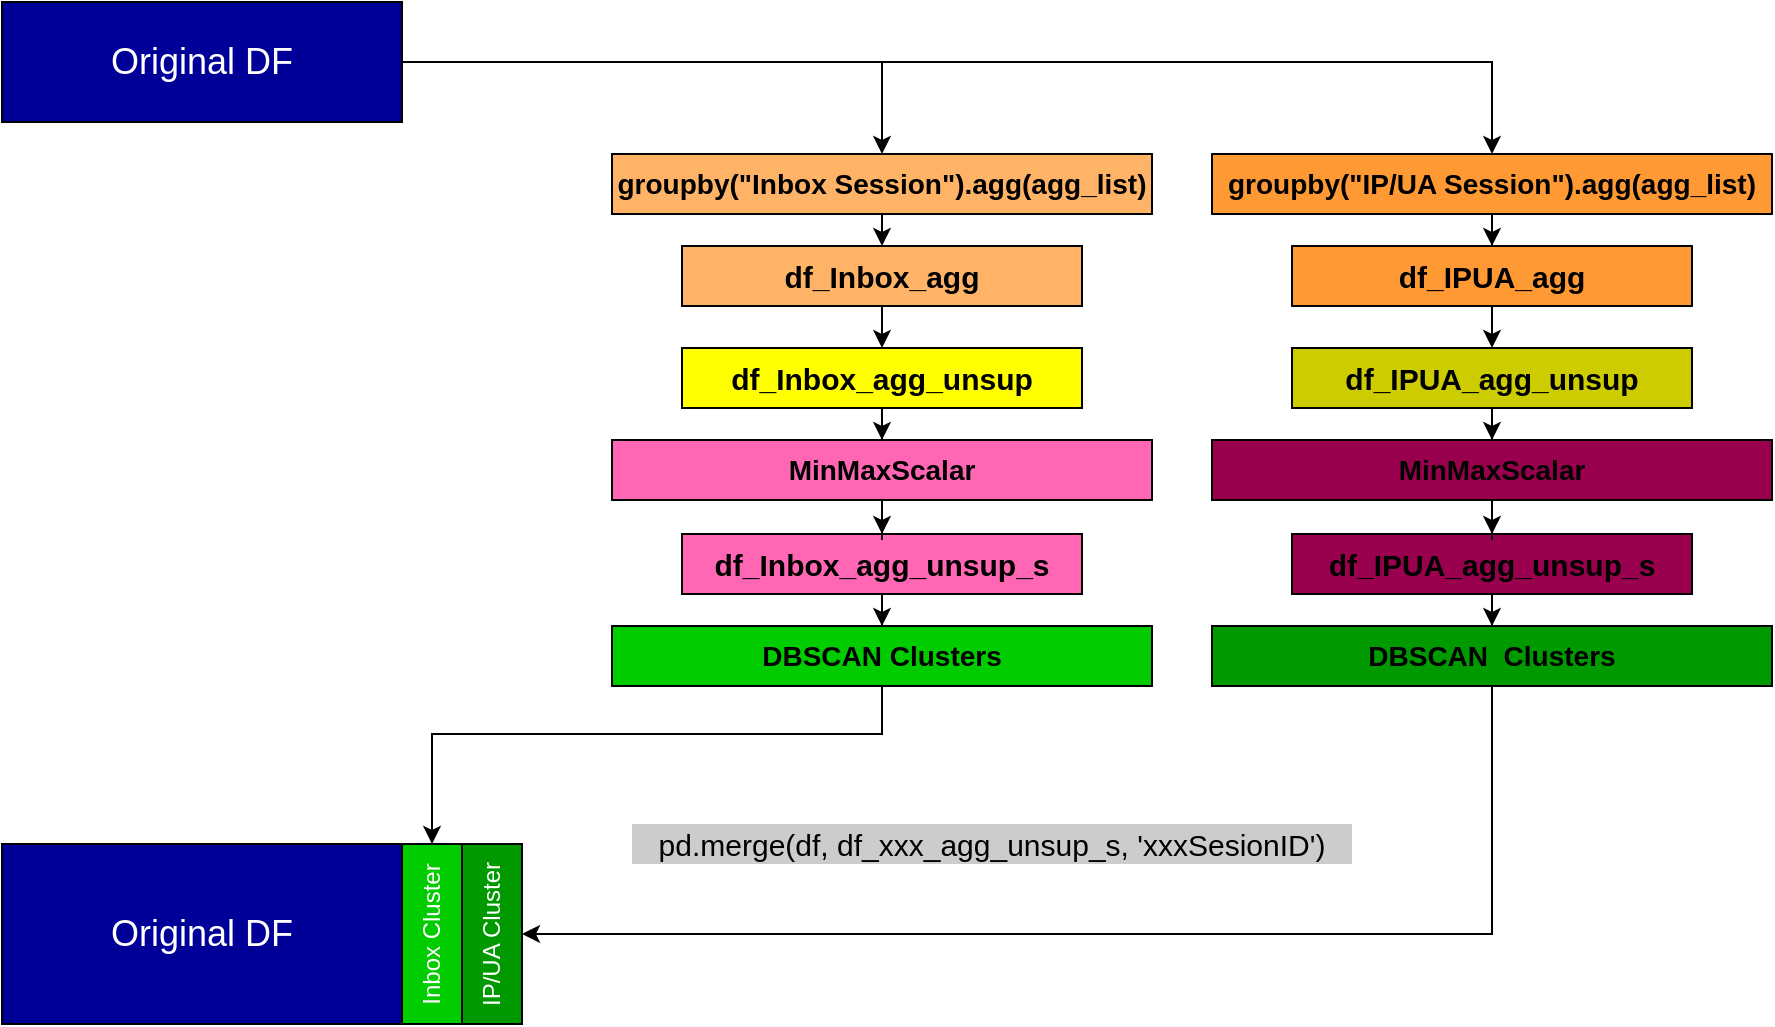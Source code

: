 <mxGraphModel grid="1" gridSize="10" guides="1" tooltips="1" connect="1" arrows="1" fold="1" page="0" pageScale="1" pageWidth="850" pageHeight="1100" background="#ffffff" dx="1191" dy="938"><root><mxCell id="0"/><mxCell id="1" parent="0"/><mxCell id="44" parent="1" edge="1" source="3" target="31" style="edgeStyle=orthogonalEdgeStyle;rounded=0;html=1;exitX=0.5;exitY=1;entryX=0.5;entryY=0;jettySize=auto;orthogonalLoop=1;fontSize=14;"><mxGeometry as="geometry" relative="1"/></mxCell><mxCell id="3" value="&lt;div&gt;&lt;b&gt;groupby(&quot;Inbox Session&quot;).agg(agg_list)&lt;/b&gt;&lt;/div&gt;&lt;div align=&quot;left&quot;&gt;&lt;/div&gt;" parent="1" style="rounded=0;whiteSpace=wrap;html=1;align=center;verticalAlign=middle;fillColor=#FFB366;fontSize=14;" vertex="1"><mxGeometry as="geometry" height="30" width="270" x="430" y="120"/></mxCell><mxCell id="19" parent="1" edge="1" source="4" target="3" style="edgeStyle=orthogonalEdgeStyle;rounded=0;html=1;entryX=0.5;entryY=0;jettySize=auto;orthogonalLoop=1;fontSize=13;fontColor=#FFFFFF;"><mxGeometry as="geometry" relative="1"/></mxCell><mxCell id="20" parent="1" edge="1" source="4" target="5" style="edgeStyle=orthogonalEdgeStyle;rounded=0;html=1;entryX=0.5;entryY=0;jettySize=auto;orthogonalLoop=1;fontSize=13;fontColor=#FFFFFF;"><mxGeometry as="geometry" relative="1"/></mxCell><mxCell id="4" value="&lt;div align=&quot;center&quot;&gt;Original DF&lt;/div&gt;" parent="1" style="rounded=0;whiteSpace=wrap;html=1;fillColor=#000099;align=center;fontColor=#FFFFFF;fontSize=18;" vertex="1"><mxGeometry as="geometry" height="60" width="200" x="125" y="44"/></mxCell><mxCell id="46" parent="1" edge="1" source="5" target="33" style="edgeStyle=orthogonalEdgeStyle;rounded=0;html=1;jettySize=auto;orthogonalLoop=1;fontSize=14;"><mxGeometry as="geometry" relative="1"/></mxCell><mxCell id="5" value="&lt;div&gt;&lt;b&gt;groupby(&quot;IP/UA Session&quot;).agg(agg_list)&lt;/b&gt;&lt;/div&gt;&lt;div align=&quot;left&quot;&gt;&lt;/div&gt;" parent="1" style="rounded=0;whiteSpace=wrap;html=1;align=center;verticalAlign=middle;fillColor=#FF9933;fontSize=14;" vertex="1"><mxGeometry as="geometry" height="30" width="280" x="730" y="120"/></mxCell><mxCell id="18" value="" parent="1" style="group" vertex="1" connectable="0"><mxGeometry as="geometry" height="101" width="315" x="125" y="454"/></mxCell><mxCell id="11" value="&lt;div align=&quot;center&quot;&gt;Original DF&lt;/div&gt;" parent="18" style="rounded=0;whiteSpace=wrap;html=1;fillColor=#000099;align=center;fontColor=#FFFFFF;fontSize=18;" vertex="1"><mxGeometry as="geometry" height="90" width="200" y="11"/></mxCell><mxCell id="16" value="&lt;div&gt;Inbox Cluster&lt;br&gt;&lt;/div&gt;" parent="18" style="rounded=0;whiteSpace=wrap;html=1;fillColor=#00CC00;fontSize=12;fontColor=#FFFFFF;align=center;rotation=-90;" vertex="1"><mxGeometry as="geometry" height="30" width="90" x="170" y="41"/></mxCell><mxCell id="17" value="IP/UA Cluster" parent="18" style="rounded=0;whiteSpace=wrap;html=1;fillColor=#009900;fontSize=12;fontColor=#FFFFFF;align=center;rotation=-90;" vertex="1"><mxGeometry as="geometry" height="30" width="90" x="200" y="41"/></mxCell><mxCell id="31" value="&lt;div&gt;&lt;b&gt;df_Inbox_agg&lt;/b&gt;&lt;br&gt;&lt;/div&gt;" parent="1" style="rounded=0;whiteSpace=wrap;html=1;align=center;verticalAlign=middle;fillColor=#FFB366;fontSize=15;" vertex="1"><mxGeometry as="geometry" height="30" width="200" x="465" y="166"/></mxCell><mxCell id="33" value="&lt;div&gt;&lt;b&gt;df_IPUA_agg&lt;/b&gt;&lt;br&gt;&lt;/div&gt;" parent="1" style="rounded=0;whiteSpace=wrap;html=1;align=center;verticalAlign=middle;fillColor=#FF9933;fontSize=15;" vertex="1"><mxGeometry as="geometry" height="30" width="200" x="770" y="166"/></mxCell><mxCell id="60" parent="1" edge="1" source="34" target="40" style="edgeStyle=orthogonalEdgeStyle;rounded=0;html=1;jettySize=auto;orthogonalLoop=1;fontSize=14;"><mxGeometry as="geometry" relative="1"/></mxCell><mxCell id="34" value="&lt;div&gt;&lt;b&gt;df_Inbox_agg_unsup&lt;/b&gt;&lt;br&gt;&lt;/div&gt;" parent="1" style="rounded=0;whiteSpace=wrap;html=1;align=center;verticalAlign=middle;fillColor=#FFFF00;fontSize=15;" vertex="1"><mxGeometry as="geometry" height="30" width="200" x="465" y="217"/></mxCell><mxCell id="52" parent="1" edge="1" source="35" target="41" style="edgeStyle=orthogonalEdgeStyle;rounded=0;html=1;entryX=0.5;entryY=0;jettySize=auto;orthogonalLoop=1;fontSize=14;"><mxGeometry as="geometry" relative="1"/></mxCell><mxCell id="35" value="&lt;div&gt;&lt;b&gt;df_IPUA_agg_unsup&lt;/b&gt;&lt;br&gt;&lt;/div&gt;" parent="1" style="rounded=0;whiteSpace=wrap;html=1;align=center;verticalAlign=middle;fillColor=#CCCC00;fontSize=15;" vertex="1"><mxGeometry as="geometry" height="30" width="200" x="770" y="217"/></mxCell><mxCell id="59" parent="1" edge="1" source="31" target="34" style="edgeStyle=orthogonalEdgeStyle;rounded=0;html=1;jettySize=auto;orthogonalLoop=1;fontSize=14;exitX=0.5;exitY=1;"><mxGeometry as="geometry" relative="1"><mxPoint as="sourcePoint" x="565" y="243"/><Array as="points"/></mxGeometry></mxCell><mxCell id="48" parent="1" edge="1" source="33" target="35" style="edgeStyle=orthogonalEdgeStyle;rounded=0;html=1;jettySize=auto;orthogonalLoop=1;fontSize=14;exitX=0.5;exitY=1;"><mxGeometry as="geometry" relative="1"><mxPoint as="sourcePoint" x="870" y="243"/><Array as="points"/></mxGeometry></mxCell><mxCell id="62" parent="1" edge="1" source="38" target="42" style="edgeStyle=orthogonalEdgeStyle;rounded=0;html=1;jettySize=auto;orthogonalLoop=1;fontSize=14;"><mxGeometry as="geometry" relative="1"/></mxCell><mxCell id="38" value="&lt;div&gt;&lt;b&gt;df_Inbox_agg_unsup_s&lt;/b&gt;&lt;br&gt;&lt;/div&gt;" parent="1" style="rounded=0;whiteSpace=wrap;html=1;align=center;verticalAlign=middle;fillColor=#FF66B3;fontSize=15;" vertex="1"><mxGeometry as="geometry" height="30" width="200" x="465" y="310"/></mxCell><mxCell id="56" parent="1" edge="1" source="39" target="43" style="edgeStyle=orthogonalEdgeStyle;rounded=0;html=1;entryX=0.5;entryY=0;jettySize=auto;orthogonalLoop=1;fontSize=14;"><mxGeometry as="geometry" relative="1"/></mxCell><mxCell id="39" value="&lt;div&gt;&lt;b&gt;df_IPUA_agg_unsup_s&lt;/b&gt;&lt;br&gt;&lt;/div&gt;" parent="1" style="rounded=0;whiteSpace=wrap;html=1;align=center;verticalAlign=middle;fillColor=#99004D;fontSize=15;" vertex="1"><mxGeometry as="geometry" height="30" width="200" x="770" y="310"/></mxCell><mxCell id="61" parent="1" edge="1" source="40" target="38" style="edgeStyle=orthogonalEdgeStyle;rounded=0;html=1;jettySize=auto;orthogonalLoop=1;fontSize=14;"><mxGeometry as="geometry" relative="1"/></mxCell><mxCell id="40" value="&lt;div&gt;&lt;b&gt;MinMaxScalar&lt;/b&gt;&lt;/div&gt;&lt;div align=&quot;left&quot;&gt;&lt;/div&gt;" parent="1" style="rounded=0;whiteSpace=wrap;html=1;align=center;verticalAlign=middle;fillColor=#FF66B3;fontSize=14;" vertex="1"><mxGeometry as="geometry" height="30" width="270" x="430" y="263"/></mxCell><mxCell id="55" parent="1" edge="1" source="41" target="39" style="edgeStyle=orthogonalEdgeStyle;rounded=0;html=1;jettySize=auto;orthogonalLoop=1;fontSize=14;"><mxGeometry as="geometry" relative="1"/></mxCell><mxCell id="41" value="&lt;div&gt;&lt;b&gt;MinMaxScalar&lt;/b&gt;&lt;/div&gt;" parent="1" style="rounded=0;whiteSpace=wrap;html=1;align=center;verticalAlign=middle;fillColor=#99004D;fontSize=14;" vertex="1"><mxGeometry as="geometry" height="30" width="280" x="730" y="263"/></mxCell><mxCell id="63" parent="1" edge="1" source="42" target="16" style="edgeStyle=orthogonalEdgeStyle;rounded=0;html=1;entryX=1;entryY=0.5;jettySize=auto;orthogonalLoop=1;fontSize=14;exitX=0.5;exitY=1;"><mxGeometry as="geometry" relative="1"><Array as="points"><mxPoint x="565" y="410"/><mxPoint x="340" y="410"/></Array></mxGeometry></mxCell><mxCell id="42" value="&lt;div&gt;&lt;b&gt;DBSCAN Clusters&lt;/b&gt;&lt;/div&gt;&lt;div align=&quot;left&quot;&gt;&lt;/div&gt;" parent="1" style="rounded=0;whiteSpace=wrap;html=1;align=center;verticalAlign=middle;fillColor=#00CC00;fontSize=14;" vertex="1"><mxGeometry as="geometry" height="30" width="270" x="430" y="356"/></mxCell><mxCell id="64" parent="1" edge="1" source="43" target="17" style="edgeStyle=orthogonalEdgeStyle;rounded=0;html=1;entryX=0.5;entryY=1;jettySize=auto;orthogonalLoop=1;fontSize=14;exitX=0.5;exitY=1;"><mxGeometry as="geometry" relative="1"><mxPoint as="sourcePoint" x="900" y="460"/><Array as="points"><mxPoint x="870" y="510"/></Array></mxGeometry></mxCell><mxCell id="43" value="&lt;div&gt;&lt;b&gt;DBSCAN&lt;/b&gt;&lt;span&gt;&amp;nbsp;&lt;/span&gt;&lt;b&gt; Clusters&lt;/b&gt;&lt;/div&gt;" parent="1" style="rounded=0;whiteSpace=wrap;html=1;align=center;verticalAlign=middle;fillColor=#009900;fontSize=14;" vertex="1"><mxGeometry as="geometry" height="30" width="280" x="730" y="356"/></mxCell><mxCell id="67" value="pd.merge(df, df_xxx_agg_unsup_s, 'xxxSesionID')" parent="1" style="text;html=1;strokeColor=none;fillColor=#CCCCCC;align=center;verticalAlign=middle;whiteSpace=wrap;rounded=0;fontSize=15;" vertex="1"><mxGeometry as="geometry" height="20" width="360" x="440" y="455"/></mxCell></root></mxGraphModel>